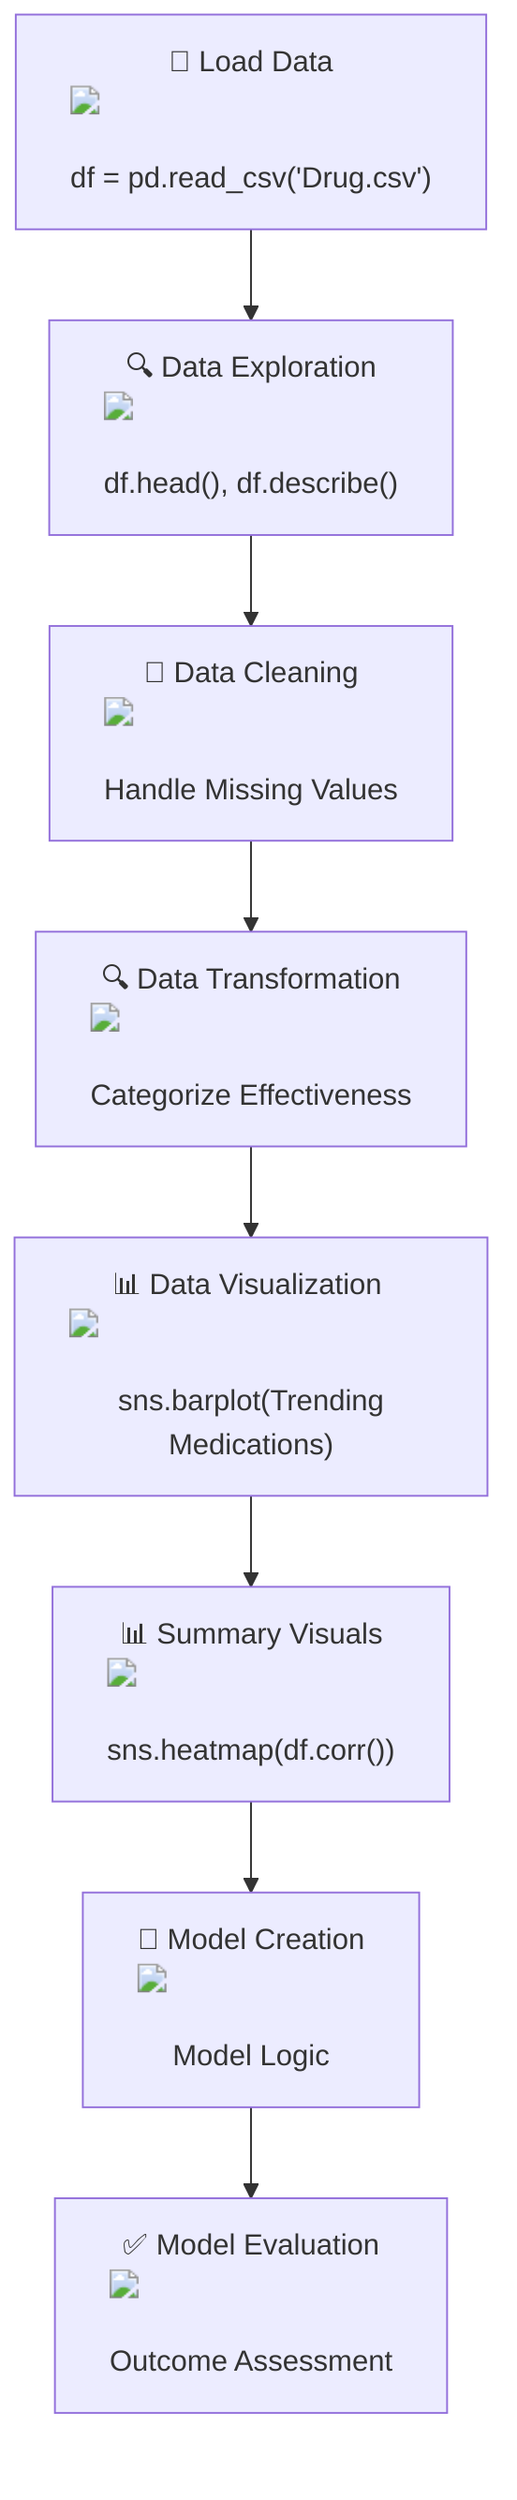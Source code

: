 flowchart TD
    A["📁 Load Data <img src='file.svg' /> <br/> df = pd.read_csv('Drug.csv')"] --> B["🔍 Data Exploration <img src='table.svg' /> <br/> df.head(), df.describe()"]
    B --> C["🧹 Data Cleaning <img src='column_split.svg' /> <br/> Handle Missing Values"]
    C --> D["🔍 Data Transformation <img src='column_split.svg' /> <br/> Categorize Effectiveness"]
    D --> E["📊 Data Visualization <img src='barplot_template.svg' /> <br/> sns.barplot(Trending Medications)"]
    E --> F["📊 Summary Visuals <img src='heatmap_template.svg' /> <br/> sns.heatmap(df.corr())"]
    F --> G["🧠 Model Creation <img src='brain.svg' /> <br/> Model Logic"]
    G --> H["✅ Model Evaluation <img src='table.svg' /> <br/> Outcome Assessment"]